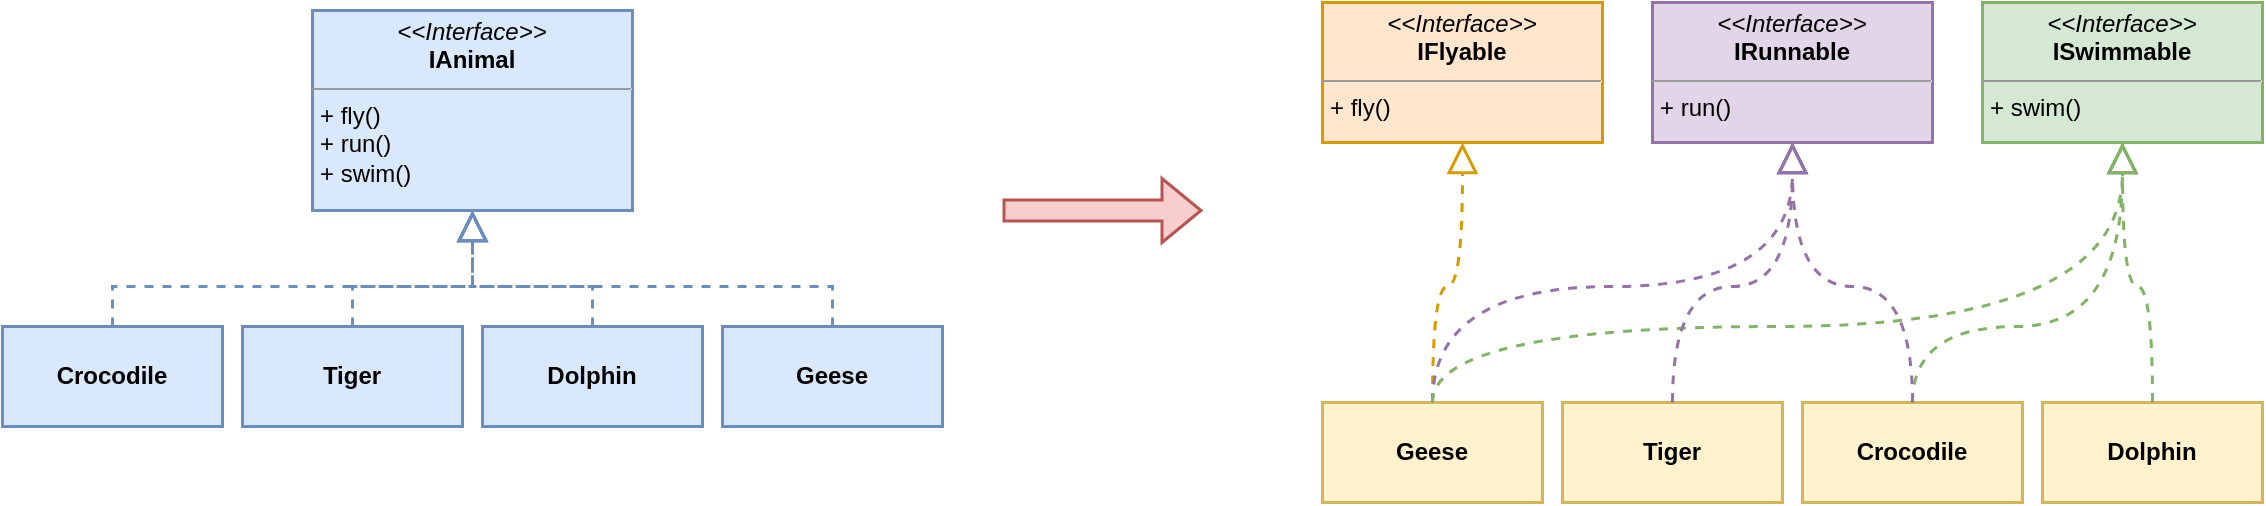 <mxfile version="21.7.2" type="google">
  <diagram name="Page-1" id="ImnU-mvD9gc8i6p8D1xJ">
    <mxGraphModel grid="1" page="1" gridSize="10" guides="1" tooltips="1" connect="1" arrows="1" fold="1" pageScale="1" pageWidth="827" pageHeight="1169" math="0" shadow="0">
      <root>
        <mxCell id="0" />
        <mxCell id="1" parent="0" />
        <mxCell id="d9oj7MgP3eI0cY1pN-eR-1" value="&lt;p style=&quot;margin:0px;margin-top:4px;text-align:center;&quot;&gt;&lt;i&gt;&amp;lt;&amp;lt;Interface&amp;gt;&amp;gt;&lt;/i&gt;&lt;br&gt;&lt;b&gt;IAnimal&lt;/b&gt;&lt;/p&gt;&lt;hr size=&quot;1&quot;&gt;&lt;p style=&quot;margin:0px;margin-left:4px;&quot;&gt;+ fly()&lt;/p&gt;&lt;p style=&quot;margin:0px;margin-left:4px;&quot;&gt;+ run()&lt;/p&gt;&lt;p style=&quot;margin:0px;margin-left:4px;&quot;&gt;+ swim()&lt;/p&gt;" style="verticalAlign=top;align=left;overflow=fill;fontSize=12;fontFamily=Helvetica;html=1;whiteSpace=wrap;fillColor=#dae8fc;strokeColor=#6c8ebf;strokeWidth=1.5;" vertex="1" parent="1">
          <mxGeometry x="215" y="202" width="160" height="100" as="geometry" />
        </mxCell>
        <mxCell id="d9oj7MgP3eI0cY1pN-eR-2" value="Crocodile" style="html=1;whiteSpace=wrap;fontStyle=1;fillColor=#dae8fc;strokeColor=#6c8ebf;strokeWidth=1.5;" vertex="1" parent="1">
          <mxGeometry x="60" y="360" width="110" height="50" as="geometry" />
        </mxCell>
        <mxCell id="d9oj7MgP3eI0cY1pN-eR-3" value="Tiger" style="html=1;whiteSpace=wrap;fontStyle=1;fillColor=#dae8fc;strokeColor=#6c8ebf;strokeWidth=1.5;" vertex="1" parent="1">
          <mxGeometry x="180" y="360" width="110" height="50" as="geometry" />
        </mxCell>
        <mxCell id="d9oj7MgP3eI0cY1pN-eR-4" value="Dolphin" style="html=1;whiteSpace=wrap;fontStyle=1;fillColor=#dae8fc;strokeColor=#6c8ebf;strokeWidth=1.5;" vertex="1" parent="1">
          <mxGeometry x="300" y="360" width="110" height="50" as="geometry" />
        </mxCell>
        <mxCell id="d9oj7MgP3eI0cY1pN-eR-5" value="Geese" style="html=1;whiteSpace=wrap;fontStyle=1;fillColor=#dae8fc;strokeColor=#6c8ebf;strokeWidth=1.5;" vertex="1" parent="1">
          <mxGeometry x="420" y="360" width="110" height="50" as="geometry" />
        </mxCell>
        <mxCell id="d9oj7MgP3eI0cY1pN-eR-6" value="" style="shape=flexArrow;endArrow=classic;html=1;rounded=0;fillColor=#f8cecc;strokeColor=#b85450;strokeWidth=1.5;" edge="1" parent="1">
          <mxGeometry width="50" height="50" relative="1" as="geometry">
            <mxPoint x="560" y="302" as="sourcePoint" />
            <mxPoint x="660" y="302" as="targetPoint" />
          </mxGeometry>
        </mxCell>
        <mxCell id="d9oj7MgP3eI0cY1pN-eR-7" value="" style="endArrow=block;dashed=1;endFill=0;endSize=12;html=1;rounded=0;exitX=0.5;exitY=0;exitDx=0;exitDy=0;entryX=0.5;entryY=1;entryDx=0;entryDy=0;edgeStyle=elbowEdgeStyle;elbow=vertical;fillColor=#dae8fc;strokeColor=#6c8ebf;strokeWidth=1.5;" edge="1" parent="1" source="d9oj7MgP3eI0cY1pN-eR-2" target="d9oj7MgP3eI0cY1pN-eR-1">
          <mxGeometry width="160" relative="1" as="geometry">
            <mxPoint x="110" y="340" as="sourcePoint" />
            <mxPoint x="270" y="340" as="targetPoint" />
            <Array as="points">
              <mxPoint x="210" y="340" />
            </Array>
          </mxGeometry>
        </mxCell>
        <mxCell id="d9oj7MgP3eI0cY1pN-eR-8" value="" style="endArrow=block;dashed=1;endFill=0;endSize=12;html=1;rounded=0;exitX=0.5;exitY=0;exitDx=0;exitDy=0;entryX=0.5;entryY=1;entryDx=0;entryDy=0;edgeStyle=elbowEdgeStyle;elbow=vertical;fillColor=#dae8fc;strokeColor=#6c8ebf;strokeWidth=1.5;" edge="1" parent="1" source="d9oj7MgP3eI0cY1pN-eR-3" target="d9oj7MgP3eI0cY1pN-eR-1">
          <mxGeometry width="160" relative="1" as="geometry">
            <mxPoint x="125" y="370" as="sourcePoint" />
            <mxPoint x="305" y="326" as="targetPoint" />
            <Array as="points">
              <mxPoint x="270" y="340" />
            </Array>
          </mxGeometry>
        </mxCell>
        <mxCell id="d9oj7MgP3eI0cY1pN-eR-9" value="" style="endArrow=block;dashed=1;endFill=0;endSize=12;html=1;rounded=0;exitX=0.5;exitY=0;exitDx=0;exitDy=0;entryX=0.5;entryY=1;entryDx=0;entryDy=0;edgeStyle=elbowEdgeStyle;elbow=vertical;fillColor=#dae8fc;strokeColor=#6c8ebf;strokeWidth=1.5;" edge="1" parent="1" source="d9oj7MgP3eI0cY1pN-eR-4" target="d9oj7MgP3eI0cY1pN-eR-1">
          <mxGeometry width="160" relative="1" as="geometry">
            <mxPoint x="245" y="370" as="sourcePoint" />
            <mxPoint x="305" y="326" as="targetPoint" />
            <Array as="points">
              <mxPoint x="320" y="340" />
            </Array>
          </mxGeometry>
        </mxCell>
        <mxCell id="d9oj7MgP3eI0cY1pN-eR-10" value="" style="endArrow=block;dashed=1;endFill=0;endSize=12;html=1;rounded=0;entryX=0.5;entryY=1;entryDx=0;entryDy=0;exitX=0.5;exitY=0;exitDx=0;exitDy=0;edgeStyle=elbowEdgeStyle;elbow=vertical;fillColor=#dae8fc;strokeColor=#6c8ebf;strokeWidth=1.5;" edge="1" parent="1" source="d9oj7MgP3eI0cY1pN-eR-5" target="d9oj7MgP3eI0cY1pN-eR-1">
          <mxGeometry width="160" relative="1" as="geometry">
            <mxPoint x="380" y="340" as="sourcePoint" />
            <mxPoint x="315" y="336" as="targetPoint" />
            <Array as="points">
              <mxPoint x="390" y="340" />
            </Array>
          </mxGeometry>
        </mxCell>
        <mxCell id="d9oj7MgP3eI0cY1pN-eR-11" value="&lt;p style=&quot;margin:0px;margin-top:4px;text-align:center;&quot;&gt;&lt;i&gt;&amp;lt;&amp;lt;Interface&amp;gt;&amp;gt;&lt;/i&gt;&lt;br&gt;&lt;b&gt;IFlyable&lt;/b&gt;&lt;/p&gt;&lt;hr size=&quot;1&quot;&gt;&lt;p style=&quot;margin:0px;margin-left:4px;&quot;&gt;+ fly()&lt;/p&gt;" style="verticalAlign=top;align=left;overflow=fill;fontSize=12;fontFamily=Helvetica;html=1;whiteSpace=wrap;fillColor=#ffe6cc;strokeColor=#d79b00;strokeWidth=1.5;" vertex="1" parent="1">
          <mxGeometry x="720" y="198" width="140" height="70" as="geometry" />
        </mxCell>
        <mxCell id="d9oj7MgP3eI0cY1pN-eR-12" value="&lt;p style=&quot;margin:0px;margin-top:4px;text-align:center;&quot;&gt;&lt;i&gt;&amp;lt;&amp;lt;Interface&amp;gt;&amp;gt;&lt;/i&gt;&lt;br&gt;&lt;b&gt;IRunnable&lt;/b&gt;&lt;/p&gt;&lt;hr size=&quot;1&quot;&gt;&lt;p style=&quot;margin:0px;margin-left:4px;&quot;&gt;+ run()&lt;/p&gt;" style="verticalAlign=top;align=left;overflow=fill;fontSize=12;fontFamily=Helvetica;html=1;whiteSpace=wrap;fillColor=#e1d5e7;strokeColor=#9673a6;strokeWidth=1.5;" vertex="1" parent="1">
          <mxGeometry x="885" y="198" width="140" height="70" as="geometry" />
        </mxCell>
        <mxCell id="d9oj7MgP3eI0cY1pN-eR-13" value="&lt;p style=&quot;margin:0px;margin-top:4px;text-align:center;&quot;&gt;&lt;i&gt;&amp;lt;&amp;lt;Interface&amp;gt;&amp;gt;&lt;/i&gt;&lt;br&gt;&lt;b&gt;ISwimmable&lt;/b&gt;&lt;/p&gt;&lt;hr size=&quot;1&quot;&gt;&lt;p style=&quot;margin:0px;margin-left:4px;&quot;&gt;+ swim()&lt;/p&gt;" style="verticalAlign=top;align=left;overflow=fill;fontSize=12;fontFamily=Helvetica;html=1;whiteSpace=wrap;fillColor=#d5e8d4;strokeColor=#82b366;strokeWidth=1.5;" vertex="1" parent="1">
          <mxGeometry x="1050" y="198" width="140" height="70" as="geometry" />
        </mxCell>
        <mxCell id="d9oj7MgP3eI0cY1pN-eR-14" value="Geese" style="html=1;whiteSpace=wrap;fontStyle=1;fillColor=#fff2cc;strokeColor=#d6b656;strokeWidth=1.5;" vertex="1" parent="1">
          <mxGeometry x="720" y="398" width="110" height="50" as="geometry" />
        </mxCell>
        <mxCell id="d9oj7MgP3eI0cY1pN-eR-15" value="Tiger" style="html=1;whiteSpace=wrap;fontStyle=1;fillColor=#fff2cc;strokeColor=#d6b656;strokeWidth=1.5;" vertex="1" parent="1">
          <mxGeometry x="840" y="398" width="110" height="50" as="geometry" />
        </mxCell>
        <mxCell id="d9oj7MgP3eI0cY1pN-eR-16" value="Crocodile" style="html=1;whiteSpace=wrap;fontStyle=1;fillColor=#fff2cc;strokeColor=#d6b656;strokeWidth=1.5;" vertex="1" parent="1">
          <mxGeometry x="960" y="398" width="110" height="50" as="geometry" />
        </mxCell>
        <mxCell id="d9oj7MgP3eI0cY1pN-eR-17" value="Dolphin" style="html=1;whiteSpace=wrap;fontStyle=1;fillColor=#fff2cc;strokeColor=#d6b656;strokeWidth=1.5;" vertex="1" parent="1">
          <mxGeometry x="1080" y="398" width="110" height="50" as="geometry" />
        </mxCell>
        <mxCell id="d9oj7MgP3eI0cY1pN-eR-18" value="" style="endArrow=block;dashed=1;endFill=0;endSize=12;html=1;entryX=0.5;entryY=1;entryDx=0;entryDy=0;exitX=0.5;exitY=0;exitDx=0;exitDy=0;fillColor=#ffe6cc;strokeColor=#d79b00;edgeStyle=elbowEdgeStyle;elbow=vertical;strokeWidth=1.5;curved=1;" edge="1" parent="1" source="d9oj7MgP3eI0cY1pN-eR-14" target="d9oj7MgP3eI0cY1pN-eR-11">
          <mxGeometry width="160" relative="1" as="geometry">
            <mxPoint x="960" y="320" as="sourcePoint" />
            <mxPoint x="1120" y="320" as="targetPoint" />
            <Array as="points">
              <mxPoint x="780" y="340" />
            </Array>
          </mxGeometry>
        </mxCell>
        <mxCell id="d9oj7MgP3eI0cY1pN-eR-19" value="" style="endArrow=block;dashed=1;endFill=0;endSize=12;html=1;entryX=0.5;entryY=1;entryDx=0;entryDy=0;exitX=0.5;exitY=0;exitDx=0;exitDy=0;fillColor=#e1d5e7;strokeColor=#9673a6;edgeStyle=elbowEdgeStyle;elbow=vertical;strokeWidth=1.5;curved=1;" edge="1" parent="1" source="d9oj7MgP3eI0cY1pN-eR-14" target="d9oj7MgP3eI0cY1pN-eR-12">
          <mxGeometry width="160" relative="1" as="geometry">
            <mxPoint x="785" y="340" as="sourcePoint" />
            <mxPoint x="800" y="252" as="targetPoint" />
            <Array as="points">
              <mxPoint x="870" y="340" />
              <mxPoint x="870" y="330" />
            </Array>
          </mxGeometry>
        </mxCell>
        <mxCell id="d9oj7MgP3eI0cY1pN-eR-20" value="" style="endArrow=block;dashed=1;endFill=0;endSize=12;html=1;entryX=0.5;entryY=1;entryDx=0;entryDy=0;exitX=0.5;exitY=0;exitDx=0;exitDy=0;edgeStyle=elbowEdgeStyle;elbow=vertical;fillColor=#d5e8d4;strokeColor=#82b366;strokeWidth=1.5;curved=1;" edge="1" parent="1" source="d9oj7MgP3eI0cY1pN-eR-14" target="d9oj7MgP3eI0cY1pN-eR-13">
          <mxGeometry width="160" relative="1" as="geometry">
            <mxPoint x="795" y="350" as="sourcePoint" />
            <mxPoint x="810" y="262" as="targetPoint" />
            <Array as="points">
              <mxPoint x="1030" y="360" />
              <mxPoint x="960" y="340" />
              <mxPoint x="950" y="350" />
            </Array>
          </mxGeometry>
        </mxCell>
        <mxCell id="d9oj7MgP3eI0cY1pN-eR-21" value="" style="endArrow=block;dashed=1;endFill=0;endSize=12;html=1;entryX=0.5;entryY=1;entryDx=0;entryDy=0;exitX=0.5;exitY=0;exitDx=0;exitDy=0;fillColor=#e1d5e7;strokeColor=#9673a6;edgeStyle=elbowEdgeStyle;elbow=vertical;strokeWidth=1.5;curved=1;" edge="1" parent="1" source="d9oj7MgP3eI0cY1pN-eR-15" target="d9oj7MgP3eI0cY1pN-eR-12">
          <mxGeometry width="160" relative="1" as="geometry">
            <mxPoint x="805" y="360" as="sourcePoint" />
            <mxPoint x="820" y="272" as="targetPoint" />
            <Array as="points">
              <mxPoint x="910" y="340" />
              <mxPoint x="930" y="350" />
            </Array>
          </mxGeometry>
        </mxCell>
        <mxCell id="d9oj7MgP3eI0cY1pN-eR-22" value="" style="endArrow=block;dashed=1;endFill=0;endSize=12;html=1;entryX=0.5;entryY=1;entryDx=0;entryDy=0;exitX=0.5;exitY=0;exitDx=0;exitDy=0;edgeStyle=elbowEdgeStyle;elbow=vertical;fillColor=#d5e8d4;strokeColor=#82b366;strokeWidth=1.5;curved=1;" edge="1" parent="1" source="d9oj7MgP3eI0cY1pN-eR-16" target="d9oj7MgP3eI0cY1pN-eR-13">
          <mxGeometry width="160" relative="1" as="geometry">
            <mxPoint x="815" y="370" as="sourcePoint" />
            <mxPoint x="830" y="282" as="targetPoint" />
            <Array as="points">
              <mxPoint x="1060" y="360" />
              <mxPoint x="1060" y="340" />
              <mxPoint x="1060" y="350" />
            </Array>
          </mxGeometry>
        </mxCell>
        <mxCell id="d9oj7MgP3eI0cY1pN-eR-23" value="" style="endArrow=block;dashed=1;endFill=0;endSize=12;html=1;exitX=0.5;exitY=0;exitDx=0;exitDy=0;entryX=0.5;entryY=1;entryDx=0;entryDy=0;edgeStyle=elbowEdgeStyle;elbow=vertical;fillColor=#d5e8d4;strokeColor=#82b366;strokeWidth=1.5;curved=1;" edge="1" parent="1" source="d9oj7MgP3eI0cY1pN-eR-17" target="d9oj7MgP3eI0cY1pN-eR-13">
          <mxGeometry width="160" relative="1" as="geometry">
            <mxPoint x="825" y="380" as="sourcePoint" />
            <mxPoint x="1150" y="270" as="targetPoint" />
            <Array as="points">
              <mxPoint x="1130" y="340" />
            </Array>
          </mxGeometry>
        </mxCell>
        <mxCell id="d9oj7MgP3eI0cY1pN-eR-24" value="" style="endArrow=block;dashed=1;endFill=0;endSize=12;html=1;entryX=0.5;entryY=1;entryDx=0;entryDy=0;exitX=0.5;exitY=0;exitDx=0;exitDy=0;fillColor=#e1d5e7;strokeColor=#9673a6;edgeStyle=elbowEdgeStyle;elbow=vertical;strokeWidth=1.5;curved=1;" edge="1" parent="1" source="d9oj7MgP3eI0cY1pN-eR-16" target="d9oj7MgP3eI0cY1pN-eR-12">
          <mxGeometry width="160" relative="1" as="geometry">
            <mxPoint x="835" y="390" as="sourcePoint" />
            <mxPoint x="850" y="302" as="targetPoint" />
            <Array as="points">
              <mxPoint x="980" y="340" />
              <mxPoint x="990" y="350" />
            </Array>
          </mxGeometry>
        </mxCell>
      </root>
    </mxGraphModel>
  </diagram>
</mxfile>
